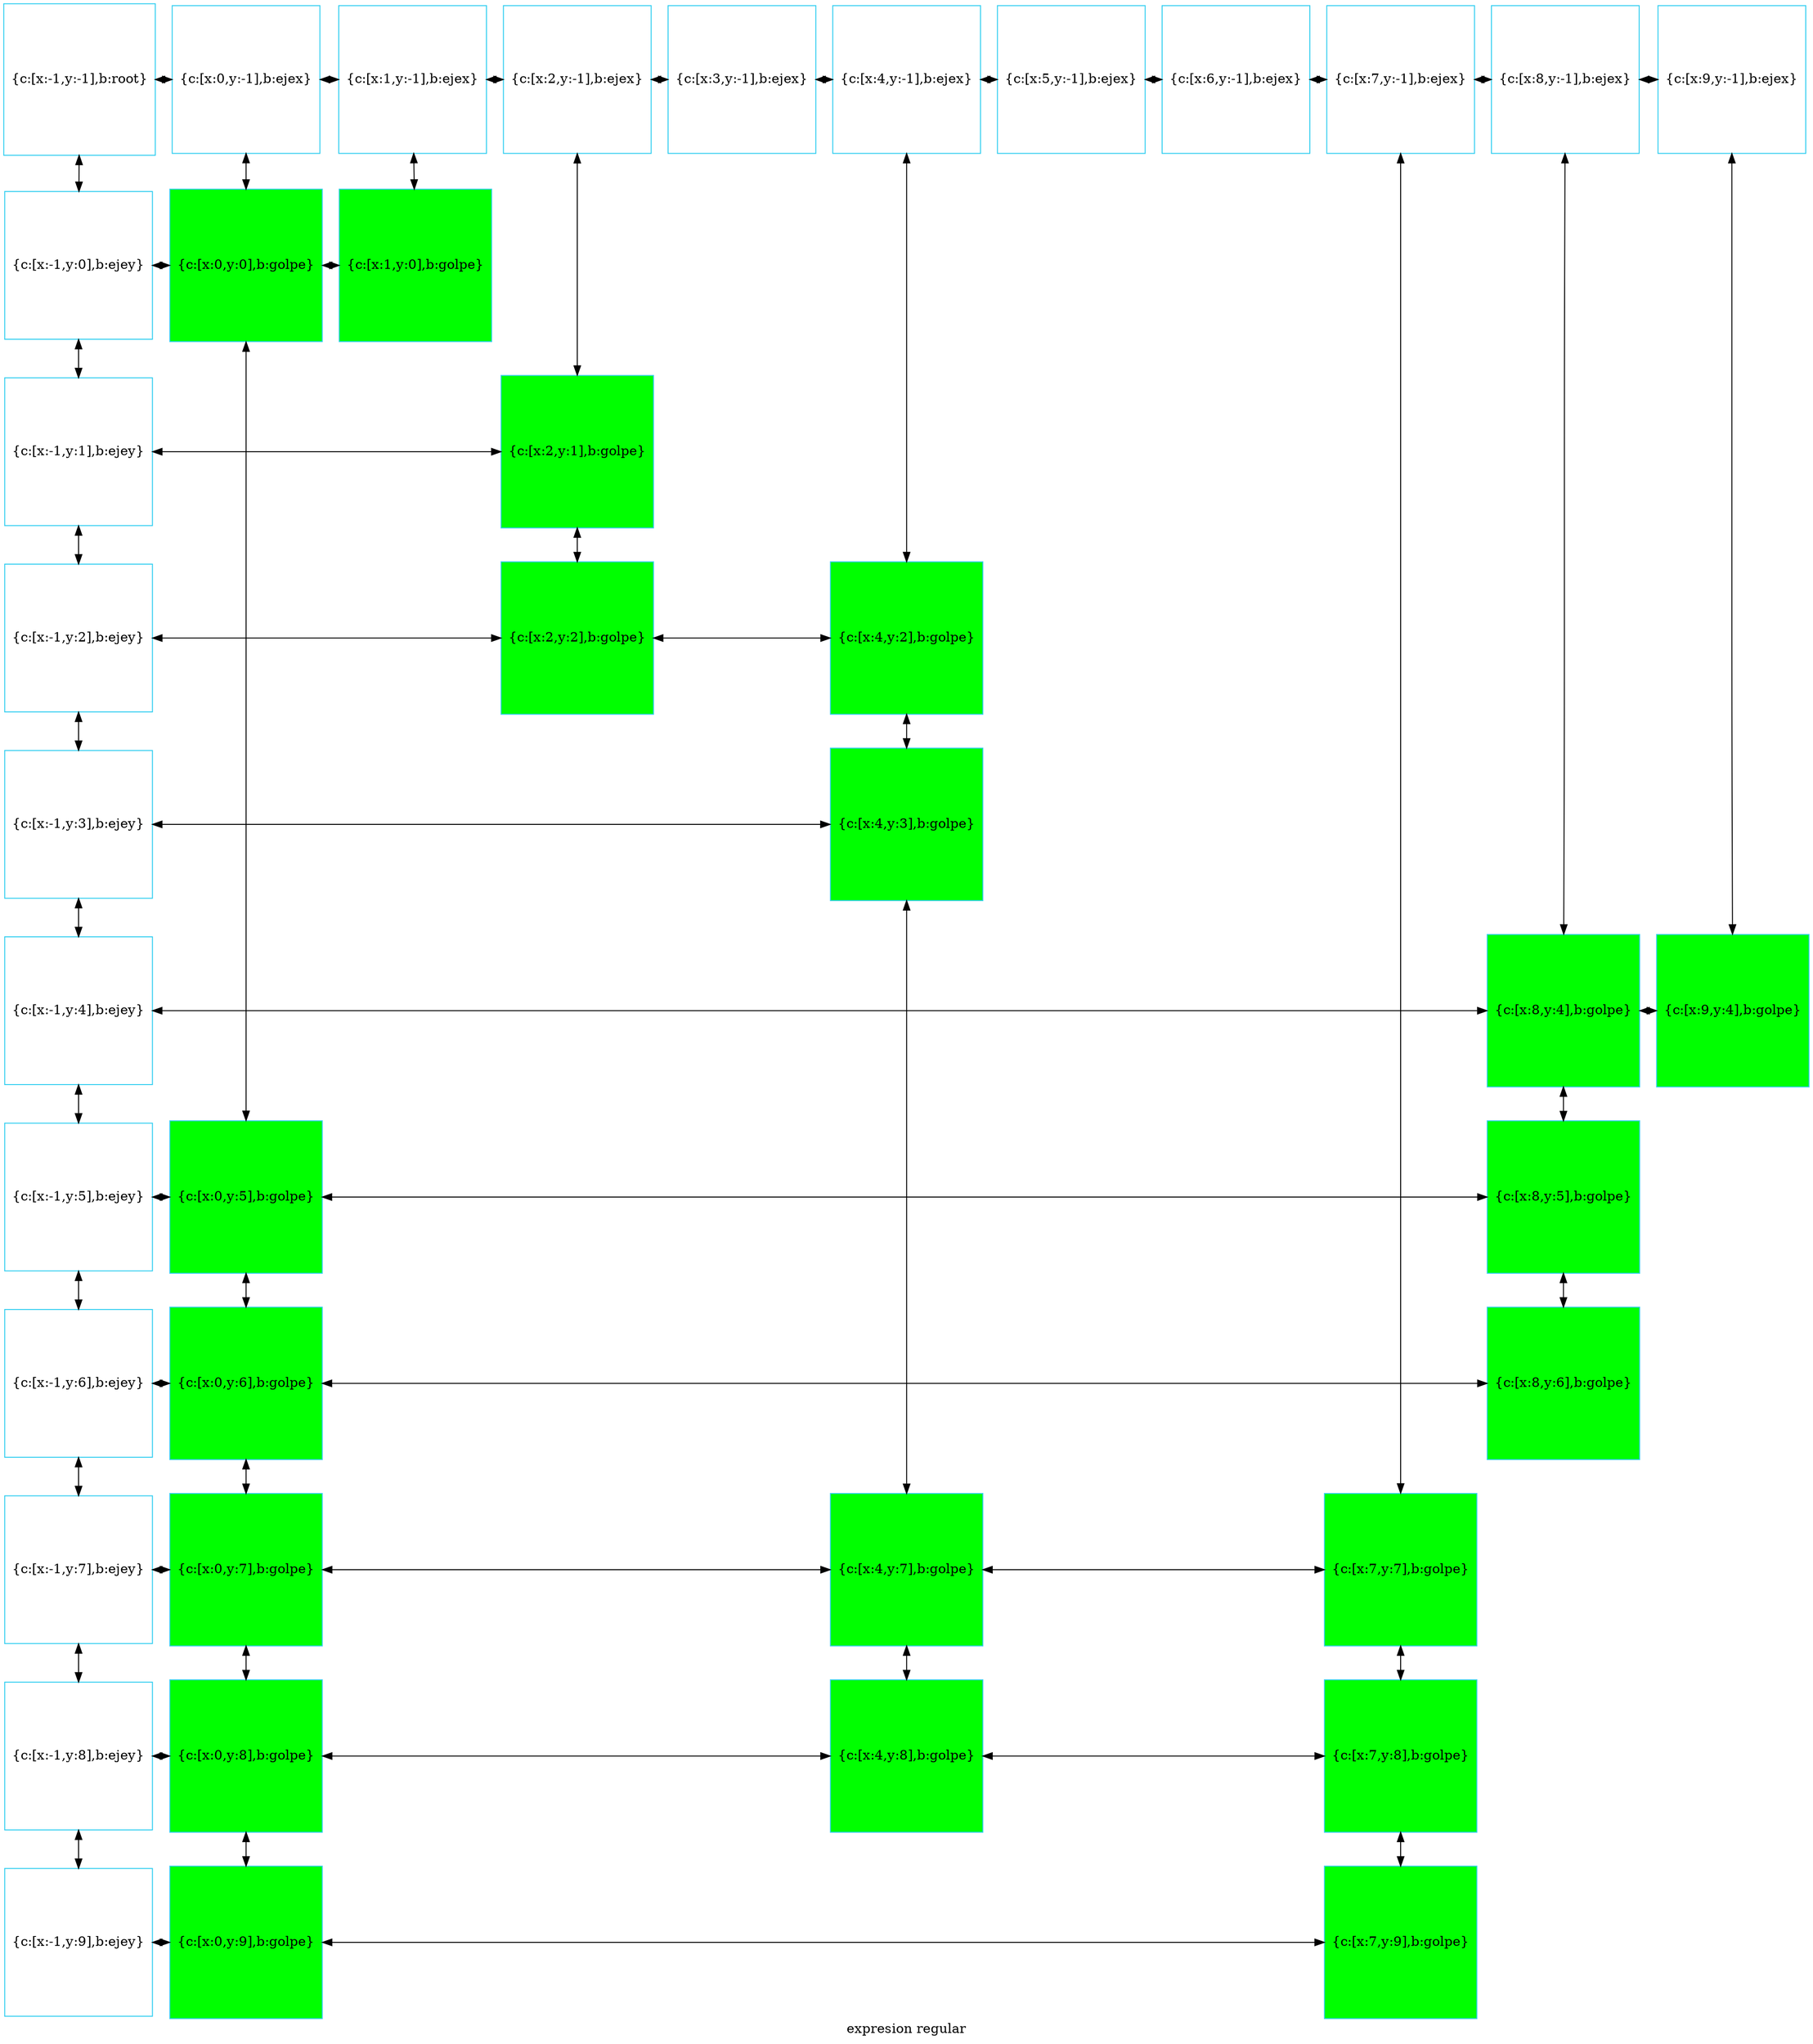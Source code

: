 digraph G
{label="expresion regular"
        node[shape = square]
        node[style = filled]
        node[fillcolor = "#EEEEE"]
        node[color = "#EEEEE"]
        node[color = "#31CEF0"]

1654816011360[label="{c:[x:-1,y:-1],b:root}",fillcolor = "white"]
1654816011840[label="{c:[x:0,y:-1],b:ejex}",fillcolor = "white"]
1654816011984[label="{c:[x:1,y:-1],b:ejex}",fillcolor = "white"]
1654816012128[label="{c:[x:2,y:-1],b:ejex}",fillcolor = "white"]
1654816012272[label="{c:[x:3,y:-1],b:ejex}",fillcolor = "white"]
1654816012416[label="{c:[x:4,y:-1],b:ejex}",fillcolor = "white"]
1654816012560[label="{c:[x:5,y:-1],b:ejex}",fillcolor = "white"]
1654816012704[label="{c:[x:6,y:-1],b:ejex}",fillcolor = "white"]
1654816012848[label="{c:[x:7,y:-1],b:ejex}",fillcolor = "white"]
1654816012992[label="{c:[x:8,y:-1],b:ejex}",fillcolor = "white"]
1654816013136[label="{c:[x:9,y:-1],b:ejex}",fillcolor = "white"]
1654816013280[label="{c:[x:-1,y:0],b:ejey}",fillcolor = "white"]
1654816221232[label="{c:[x:0,y:0],b:golpe}",fillcolor = "green"]
1654816220560[label="{c:[x:1,y:0],b:golpe}",fillcolor = "green"]
1654816013424[label="{c:[x:-1,y:1],b:ejey}",fillcolor = "white"]
1654816219408[label="{c:[x:2,y:1],b:golpe}",fillcolor = "green"]
1654816013568[label="{c:[x:-1,y:2],b:ejey}",fillcolor = "white"]
1654816219888[label="{c:[x:2,y:2],b:golpe}",fillcolor = "green"]
1654816218736[label="{c:[x:4,y:2],b:golpe}",fillcolor = "green"]
1654816013712[label="{c:[x:-1,y:3],b:ejey}",fillcolor = "white"]
1654816219216[label="{c:[x:4,y:3],b:golpe}",fillcolor = "green"]
1654816013856[label="{c:[x:-1,y:4],b:ejey}",fillcolor = "white"]
1654816217056[label="{c:[x:8,y:4],b:golpe}",fillcolor = "green"]
1654816220896[label="{c:[x:9,y:4],b:golpe}",fillcolor = "green"]
1654816014000[label="{c:[x:-1,y:5],b:ejey}",fillcolor = "white"]
1654816220128[label="{c:[x:0,y:5],b:golpe}",fillcolor = "green"]
1654816217392[label="{c:[x:8,y:5],b:golpe}",fillcolor = "green"]
1654816014144[label="{c:[x:-1,y:6],b:ejey}",fillcolor = "white"]
1654816214704[label="{c:[x:0,y:6],b:golpe}",fillcolor = "green"]
1654816217872[label="{c:[x:8,y:6],b:golpe}",fillcolor = "green"]
1654816014288[label="{c:[x:-1,y:7],b:ejey}",fillcolor = "white"]
1654816215040[label="{c:[x:0,y:7],b:golpe}",fillcolor = "green"]
1654816218064[label="{c:[x:4,y:7],b:golpe}",fillcolor = "green"]
1654816216288[label="{c:[x:7,y:7],b:golpe}",fillcolor = "green"]
1654816211104[label="{c:[x:-1,y:8],b:ejey}",fillcolor = "white"]
1654816215376[label="{c:[x:0,y:8],b:golpe}",fillcolor = "green"]
1654816218544[label="{c:[x:4,y:8],b:golpe}",fillcolor = "green"]
1654816216144[label="{c:[x:7,y:8],b:golpe}",fillcolor = "green"]
1654816211248[label="{c:[x:-1,y:9],b:ejey}",fillcolor = "white"]
1654816215712[label="{c:[x:0,y:9],b:golpe}",fillcolor = "green"]
1654816216720[label="{c:[x:7,y:9],b:golpe}",fillcolor = "green"]
1654816011360->1654816013280[dir = both];
1654816013280->1654816013424[dir = both];
1654816013424->1654816013568[dir = both];
1654816013568->1654816013712[dir = both];
1654816013712->1654816013856[dir = both];
1654816013856->1654816014000[dir = both];
1654816014000->1654816014144[dir = both];
1654816014144->1654816014288[dir = both];
1654816014288->1654816211104[dir = both];
1654816211104->1654816211248[dir = both];
1654816011840->1654816221232[dir = both];
1654816221232->1654816220128[dir = both];
1654816220128->1654816214704[dir = both];
1654816214704->1654816215040[dir = both];
1654816215040->1654816215376[dir = both];
1654816215376->1654816215712[dir = both];
1654816011984->1654816220560[dir = both];
1654816012128->1654816219408[dir = both];
1654816219408->1654816219888[dir = both];
1654816012416->1654816218736[dir = both];
1654816218736->1654816219216[dir = both];
1654816219216->1654816218064[dir = both];
1654816218064->1654816218544[dir = both];
1654816012848->1654816216288[dir = both];
1654816216288->1654816216144[dir = both];
1654816216144->1654816216720[dir = both];
1654816012992->1654816217056[dir = both];
1654816217056->1654816217392[dir = both];
1654816217392->1654816217872[dir = both];
1654816013136->1654816220896[dir = both];
1654816011360->1654816011840[dir = both];
1654816011840->1654816011984[dir = both];
1654816011984->1654816012128[dir = both];
1654816012128->1654816012272[dir = both];
1654816012272->1654816012416[dir = both];
1654816012416->1654816012560[dir = both];
1654816012560->1654816012704[dir = both];
1654816012704->1654816012848[dir = both];
1654816012848->1654816012992[dir = both];
1654816012992->1654816013136[dir = both];
1654816013280->1654816221232[constraint=false,dir = both];
1654816221232->1654816220560[constraint=false,dir = both];
1654816013424->1654816219408[constraint=false,dir = both];
1654816013568->1654816219888[constraint=false,dir = both];
1654816219888->1654816218736[constraint=false,dir = both];
1654816013712->1654816219216[constraint=false,dir = both];
1654816013856->1654816217056[constraint=false,dir = both];
1654816217056->1654816220896[constraint=false,dir = both];
1654816014000->1654816220128[constraint=false,dir = both];
1654816220128->1654816217392[constraint=false,dir = both];
1654816014144->1654816214704[constraint=false,dir = both];
1654816214704->1654816217872[constraint=false,dir = both];
1654816014288->1654816215040[constraint=false,dir = both];
1654816215040->1654816218064[constraint=false,dir = both];
1654816218064->1654816216288[constraint=false,dir = both];
1654816211104->1654816215376[constraint=false,dir = both];
1654816215376->1654816218544[constraint=false,dir = both];
1654816218544->1654816216144[constraint=false,dir = both];
1654816211248->1654816215712[constraint=false,dir = both];
1654816215712->1654816216720[constraint=false,dir = both];
 {rank=same; 1654816011360;1654816011840;1654816011984;1654816012128;1654816012272;1654816012416;1654816012560;1654816012704;1654816012848;1654816012992;1654816013136;}
 {rank=same; 1654816013280;1654816221232;1654816220560;}
 {rank=same; 1654816013424;1654816219408;}
 {rank=same; 1654816013568;1654816219888;1654816218736;}
 {rank=same; 1654816013712;1654816219216;}
 {rank=same; 1654816013856;1654816217056;1654816220896;}
 {rank=same; 1654816014000;1654816220128;1654816217392;}
 {rank=same; 1654816014144;1654816214704;1654816217872;}
 {rank=same; 1654816014288;1654816215040;1654816218064;1654816216288;}
 {rank=same; 1654816211104;1654816215376;1654816218544;1654816216144;}
 {rank=same; 1654816211248;1654816215712;1654816216720;}
}